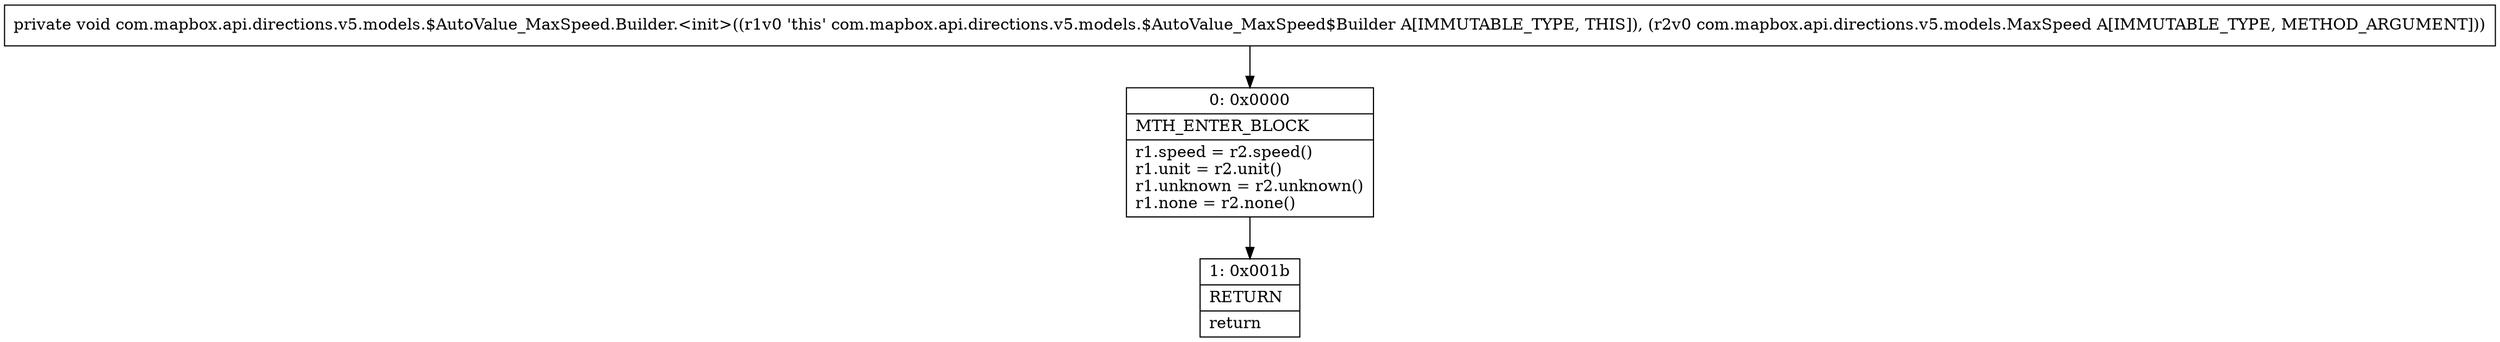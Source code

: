 digraph "CFG forcom.mapbox.api.directions.v5.models.$AutoValue_MaxSpeed.Builder.\<init\>(Lcom\/mapbox\/api\/directions\/v5\/models\/MaxSpeed;)V" {
Node_0 [shape=record,label="{0\:\ 0x0000|MTH_ENTER_BLOCK\l|r1.speed = r2.speed()\lr1.unit = r2.unit()\lr1.unknown = r2.unknown()\lr1.none = r2.none()\l}"];
Node_1 [shape=record,label="{1\:\ 0x001b|RETURN\l|return\l}"];
MethodNode[shape=record,label="{private void com.mapbox.api.directions.v5.models.$AutoValue_MaxSpeed.Builder.\<init\>((r1v0 'this' com.mapbox.api.directions.v5.models.$AutoValue_MaxSpeed$Builder A[IMMUTABLE_TYPE, THIS]), (r2v0 com.mapbox.api.directions.v5.models.MaxSpeed A[IMMUTABLE_TYPE, METHOD_ARGUMENT])) }"];
MethodNode -> Node_0;
Node_0 -> Node_1;
}

